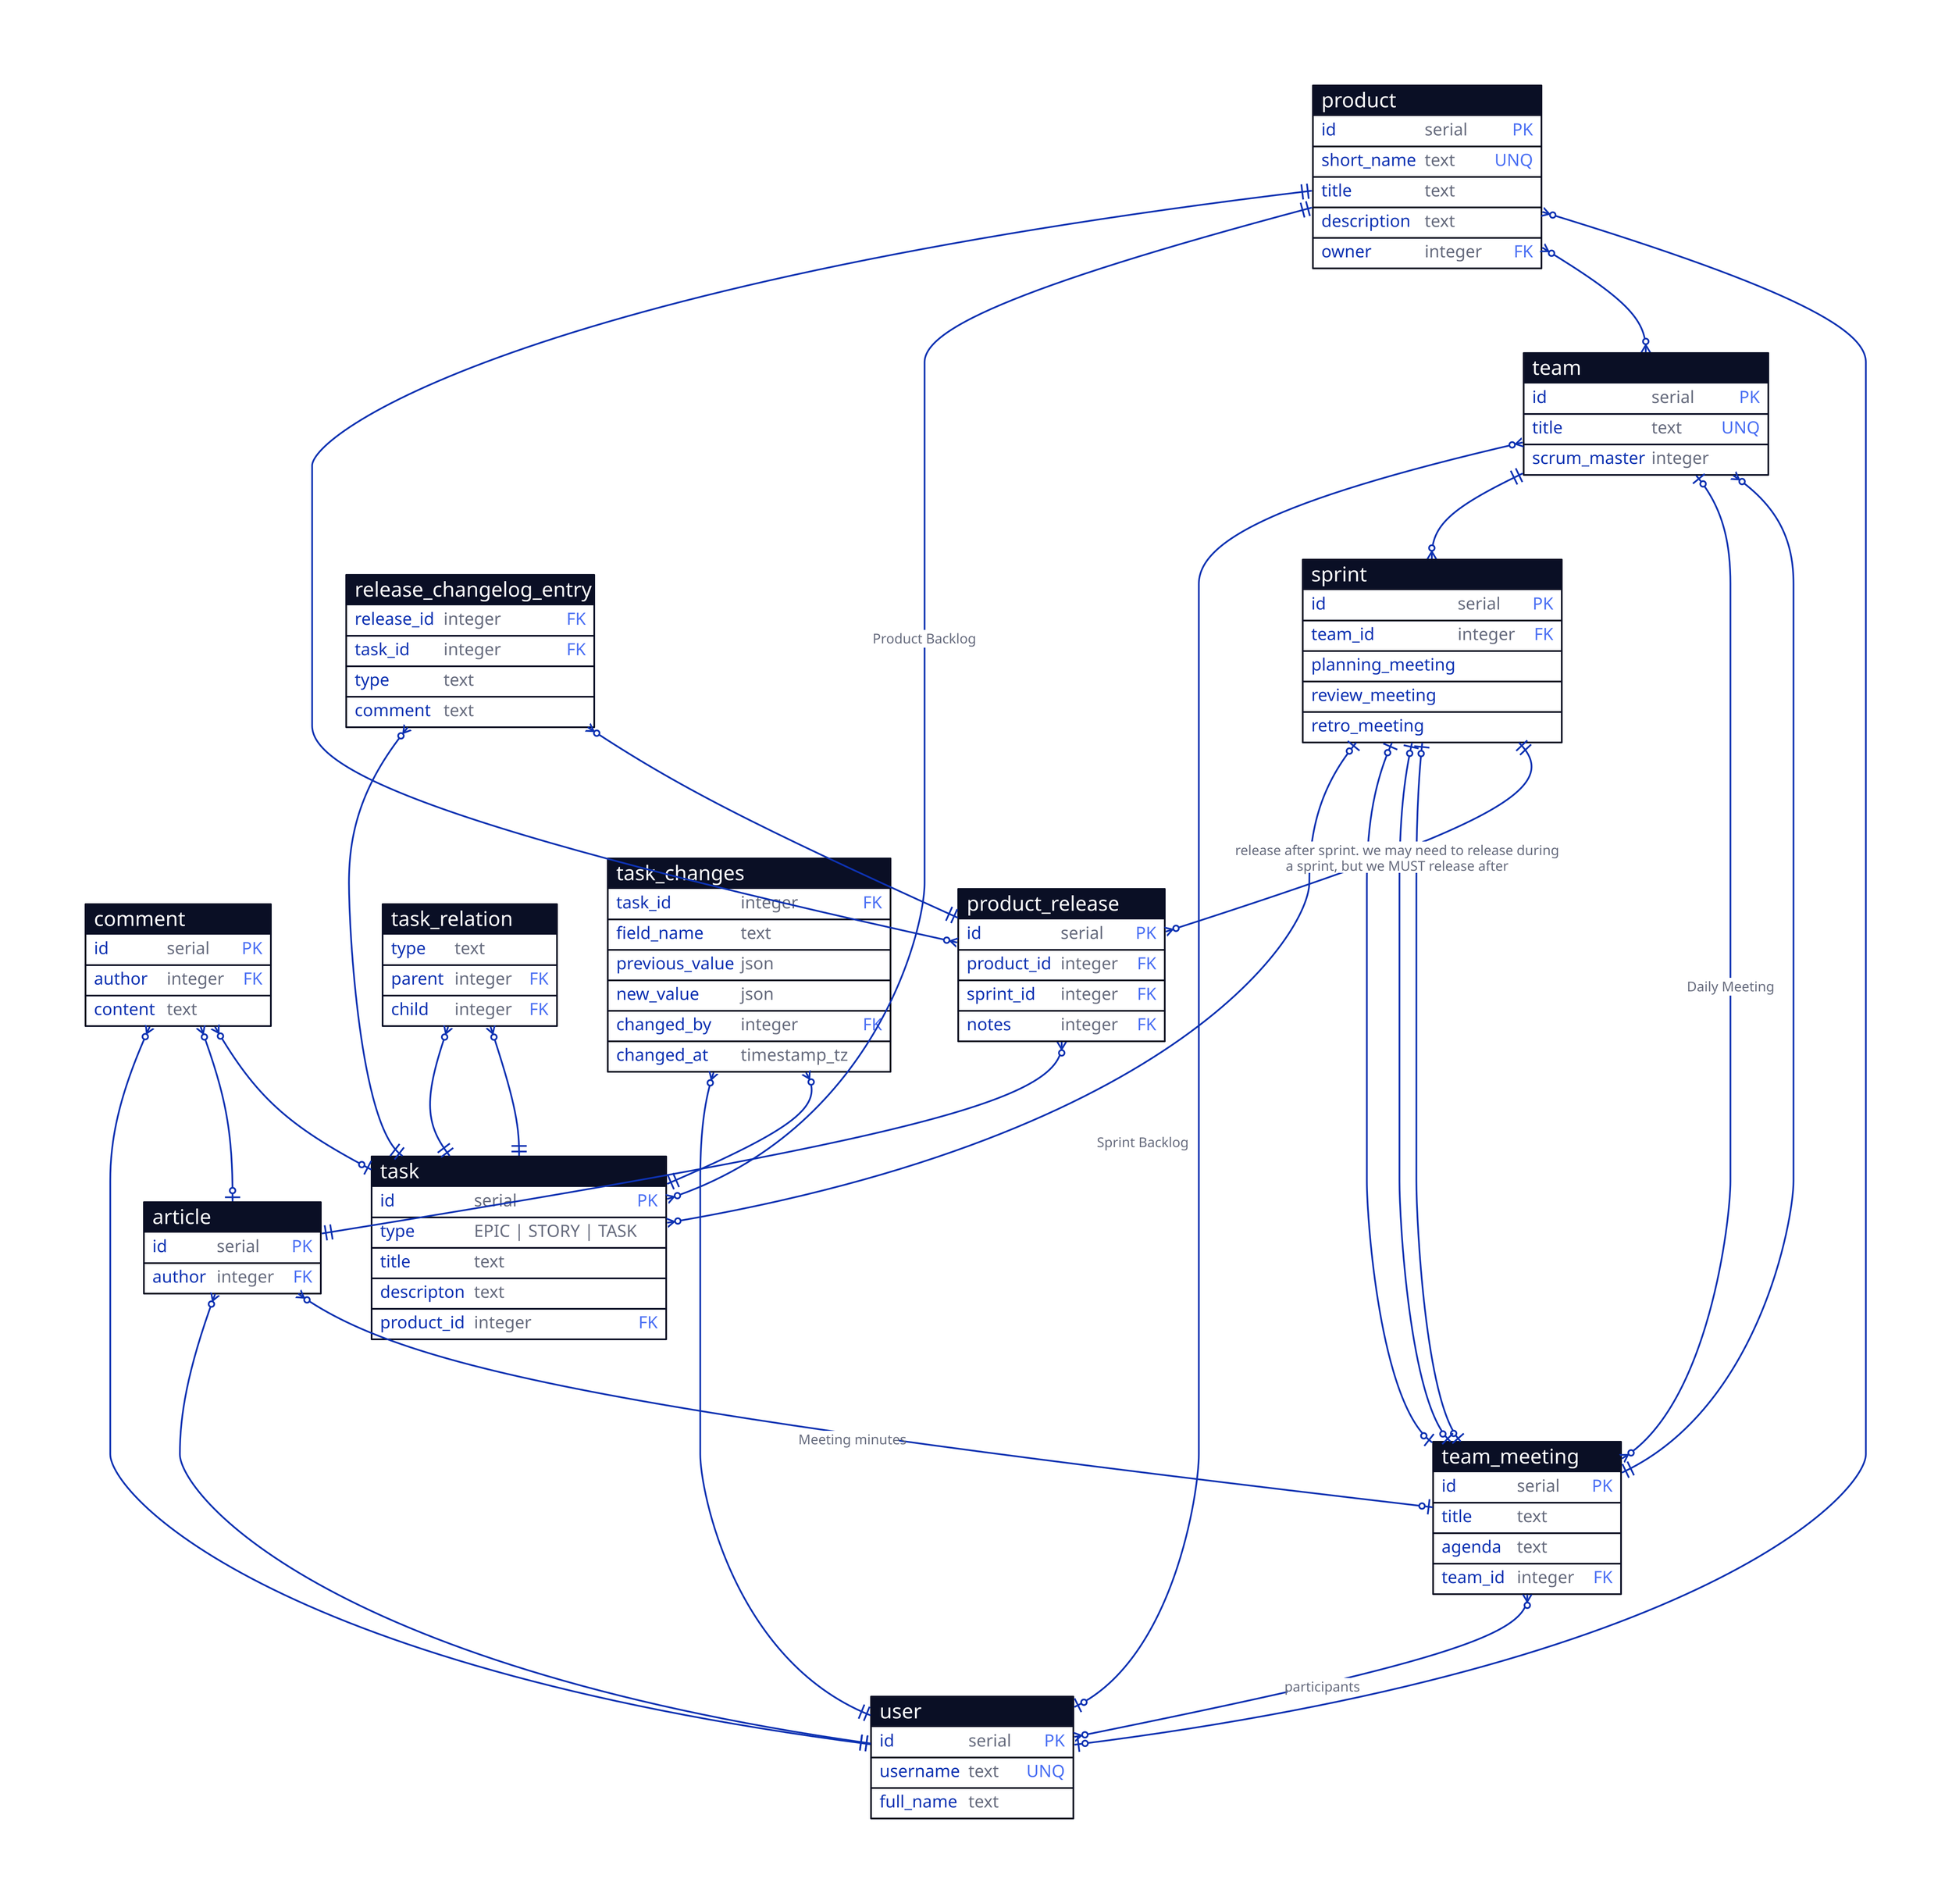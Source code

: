 product: {
  shape: sql_table
  id: serial {constraint: primary_key}
  short_name: text {constraint: unique}
  title: text
  description: text
  owner: integer {constraint: foreign_key}
}

team: {
  shape: sql_table
  id: serial {constraint: primary_key}
  title: text {constraint: unique}
  scrum_master: integer
}

user: {
  shape: sql_table
  id: serial {constraint: primary_key}
  username: text {constraint: unique}
  full_name: text
}

sprint: {
  shape: sql_table
  id: serial {constraint: primary_key}
  team_id: integer {constraint: foreign_key}
}

comment: {
  shape: sql_table
  id: serial {constraint: primary_key}
  author: integer {constraint: foreign_key}
  content: text
}

team_meeting: {
  shape: sql_table
  id: serial {constraint: primary_key}
  title: text
  agenda: text
  team_id: integer {constraint: foreign_key}
}

article: {
  shape: sql_table
  id: serial {constraint: primary_key}
  author: integer {constraint: foreign_key}
}

product_release: {
  shape: sql_table
  id: serial {constraint: primary_key}
  product_id: integer {constraint: foreign_key}
  sprint_id: integer {constraint: foreign_key}
  notes: integer {constraint: foreign_key}
}

product_release.notes <-> article: {
  source-arrowhead: {
    shape: cf-many
  }
  target-arrowhead: {
    shape: cf-one-required
  }
}

release_changelog_entry: {
  shape: sql_table
  release_id: integer {constraint: foreign_key}
  task_id: integer {constraint: foreign_key}
  type: text {tooltip: See keepachangelog.org}
  comment: text
}

release_changelog_entry.release_id <-> product_release: {
  source-arrowhead: {
    shape: cf-many
  }
  target-arrowhead: {
    shape: cf-one-required
  }
}

release_changelog_entry.task_id <-> task: {
  source-arrowhead: {
    shape: cf-many
  }
  target-arrowhead: {
    shape: cf-one-required
  }
}

sprint <-> product_release.sprint_id: {
  source-arrowhead: {
    shape: cf-one-required
  }
  target-arrowhead: {
    shape: cf-many
  }
  label: "release after sprint. we may need to release during\na sprint, but we MUST release after"
}

product_release.product_id <-> product: {
  source-arrowhead: {
    shape: cf-many
  }
  target-arrowhead: {
    shape: cf-one-required
  }
}

article <-> team_meeting: {
  source-arrowhead: {
    shape: cf-many
  }
  target-arrowhead: {
    shape: cf-one
  }
  label: "Meeting minutes"
}

article.author <-> user: {
  source-arrowhead: {
    shape: cf-many
  }
  target-arrowhead: {
    shape: cf-one-required
  }
}

team <-> team_meeting.team_id: {
  source-arrowhead: {
    shape: cf-many
  }
  target-arrowhead: {
    shape: cf-one-required
  }
}

sprint.planning_meeting <-> team_meeting: {
  source-arrowhead: {
    shape: cf-one
  }
  target-arrowhead: {
    shape: cf-one
  }
}

sprint.review_meeting <-> team_meeting: {
  source-arrowhead: {
    shape: cf-one
  }
  target-arrowhead: {
    shape: cf-one
  }
}

sprint.retro_meeting <-> team_meeting: {
  source-arrowhead: {
    shape: cf-one
  }
  target-arrowhead: {
    shape: cf-one
  }
}

team <-> team_meeting: {
  label: "Daily Meeting"
  source-arrowhead: {
    shape: cf-one
  }
  target-arrowhead: {
    shape: cf-many
  }
}

team_meeting <-> user: {
  label: "participants"
  source-arrowhead: {
    shape: cf-many
  }
  target-arrowhead: {
    shape: cf-many
  }
}

comment <-> task: {
  source-arrowhead: {
    shape: cf-many
  }
  target-arrowhead: {
    shape: cf-one
  }
}

comment <-> article: {
  source-arrowhead: {
    shape: cf-many
  }
  target-arrowhead: {
    shape: cf-one
  }
}

comment.author <-> user: {
  source-arrowhead: {
    shape: cf-many
  }
  target-arrowhead: {
    shape: cf-one-required
  }
}

team.id <-> sprint.team_id: {
  source-arrowhead: {
    shape: cf-one-required
  }
  target-arrowhead: {
    shape: cf-many
  }
}

team.scrum_master <-> user: {
  source-arrowhead: {
    shape: cf-many
  }
  target-arrowhead: {
    shape: cf-one
  }
}

product.owner <-> user: {
  source-arrowhead: {
    shape: cf-many
  }
  target-arrowhead: {
    shape: cf-one
  }
}

product <-> team: {
  source-arrowhead: {
    shape: cf-many
  }
  target-arrowhead: {
    shape: cf-many
  }
}

task: {
  shape: sql_table
  id: serial {constraint: primary_key}
  type: 'EPIC | STORY | TASK'
  title: text
  descripton: text
  product_id: integer {constraint: foreign_key}
}

task_relation: {
  shape: sql_table
  type: text
  parent: integer {constraint: foreign_key}
  child: integer {constraint: foreign_key}
}

task_relation.parent <-> task: {
  source-arrowhead: {
    shape: cf-many
  }
  target-arrowhead: {
    shape: cf-one-required
  }
}

task_relation.child <-> task: {
  source-arrowhead: {
    shape: cf-many
  }
  target-arrowhead: {
    shape: cf-one-required
  }
}

product.id <-> task.product_id: {
  source-arrowhead: {
    shape: cf-one-required
  }
  target-arrowhead: {
    shape: cf-many
  }
  label: "Product Backlog"
}

sprint.id <-> task.id: {
  source-arrowhead: {
    shape: cf-one
  }
  target-arrowhead: {
    shape: cf-many
  }
  label: "Sprint Backlog"
}

task_changes: {
  shape: sql_table
  task_id: integer {constraint: foreign_key}
  field_name: text
  previous_value: json
  new_value: json
  changed_by: integer {constraint: foreign_key}
  changed_at: timestamp_tz
}

task_changes.task_id <-> task: {
  target-arrowhead: {
    shape: cf-one-required
  }
  source-arrowhead: {
    shape: cf-many
  }
}
task_changes.changed_by <-> user: {
  target-arrowhead: {
    shape: cf-one-required
  }
  source-arrowhead: {
    shape: cf-many
  }
}

